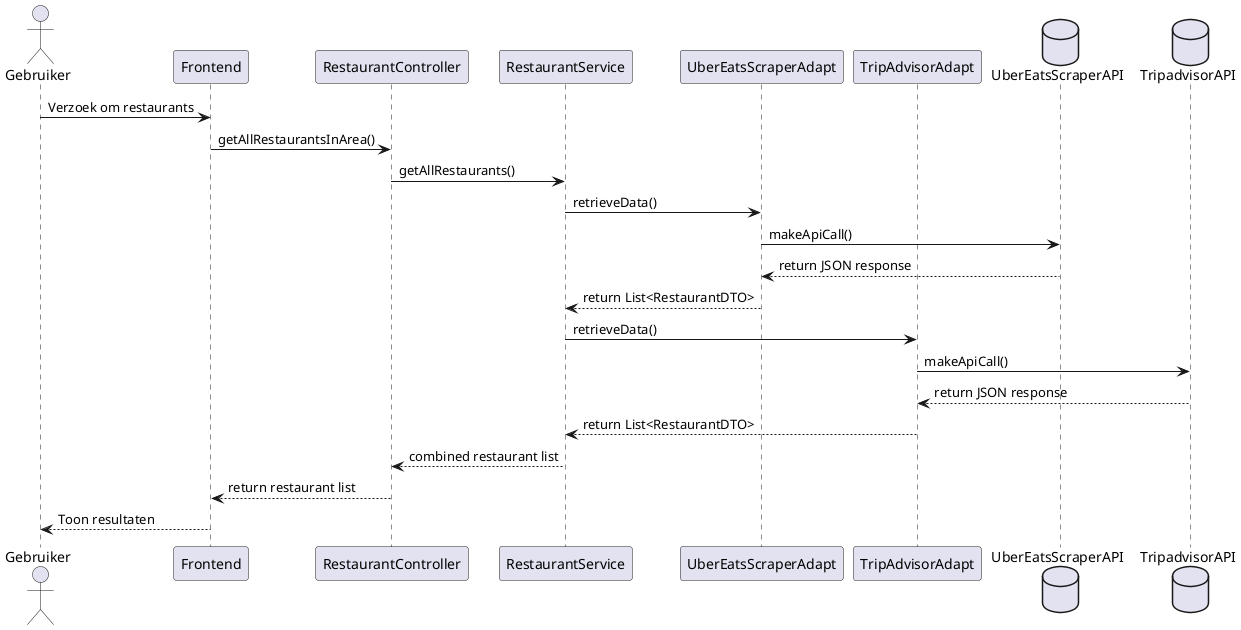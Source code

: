 @startuml

actor Gebruiker
participant "Frontend" as FE
participant "RestaurantController" as Controller
participant "RestaurantService" as Service
participant "UberEatsScraperAdapt" as UberEats
participant "TripAdvisorAdapt" as TripAdvisor
database "UberEatsScraperAPI" as UEAPI
database "TripadvisorAPI" as TAAPI

Gebruiker -> FE: Verzoek om restaurants
FE -> Controller: getAllRestaurantsInArea()
Controller -> Service: getAllRestaurants()

Service -> UberEats: retrieveData()
UberEats -> UEAPI: makeApiCall()
UEAPI --> UberEats: return JSON response
UberEats --> Service: return List<RestaurantDTO>

Service -> TripAdvisor: retrieveData()
TripAdvisor -> TAAPI: makeApiCall()
TAAPI --> TripAdvisor: return JSON response
TripAdvisor --> Service: return List<RestaurantDTO>

Service --> Controller: combined restaurant list
Controller --> FE: return restaurant list
FE --> Gebruiker: Toon resultaten

@enduml